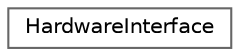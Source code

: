digraph "Graphical Class Hierarchy"
{
 // LATEX_PDF_SIZE
  bgcolor="transparent";
  edge [fontname=Helvetica,fontsize=10,labelfontname=Helvetica,labelfontsize=10];
  node [fontname=Helvetica,fontsize=10,shape=box,height=0.2,width=0.4];
  rankdir="LR";
  Node0 [label="HardwareInterface",height=0.2,width=0.4,color="grey40", fillcolor="white", style="filled",URL="$classHardwareInterface.html",tooltip=" "];
}
